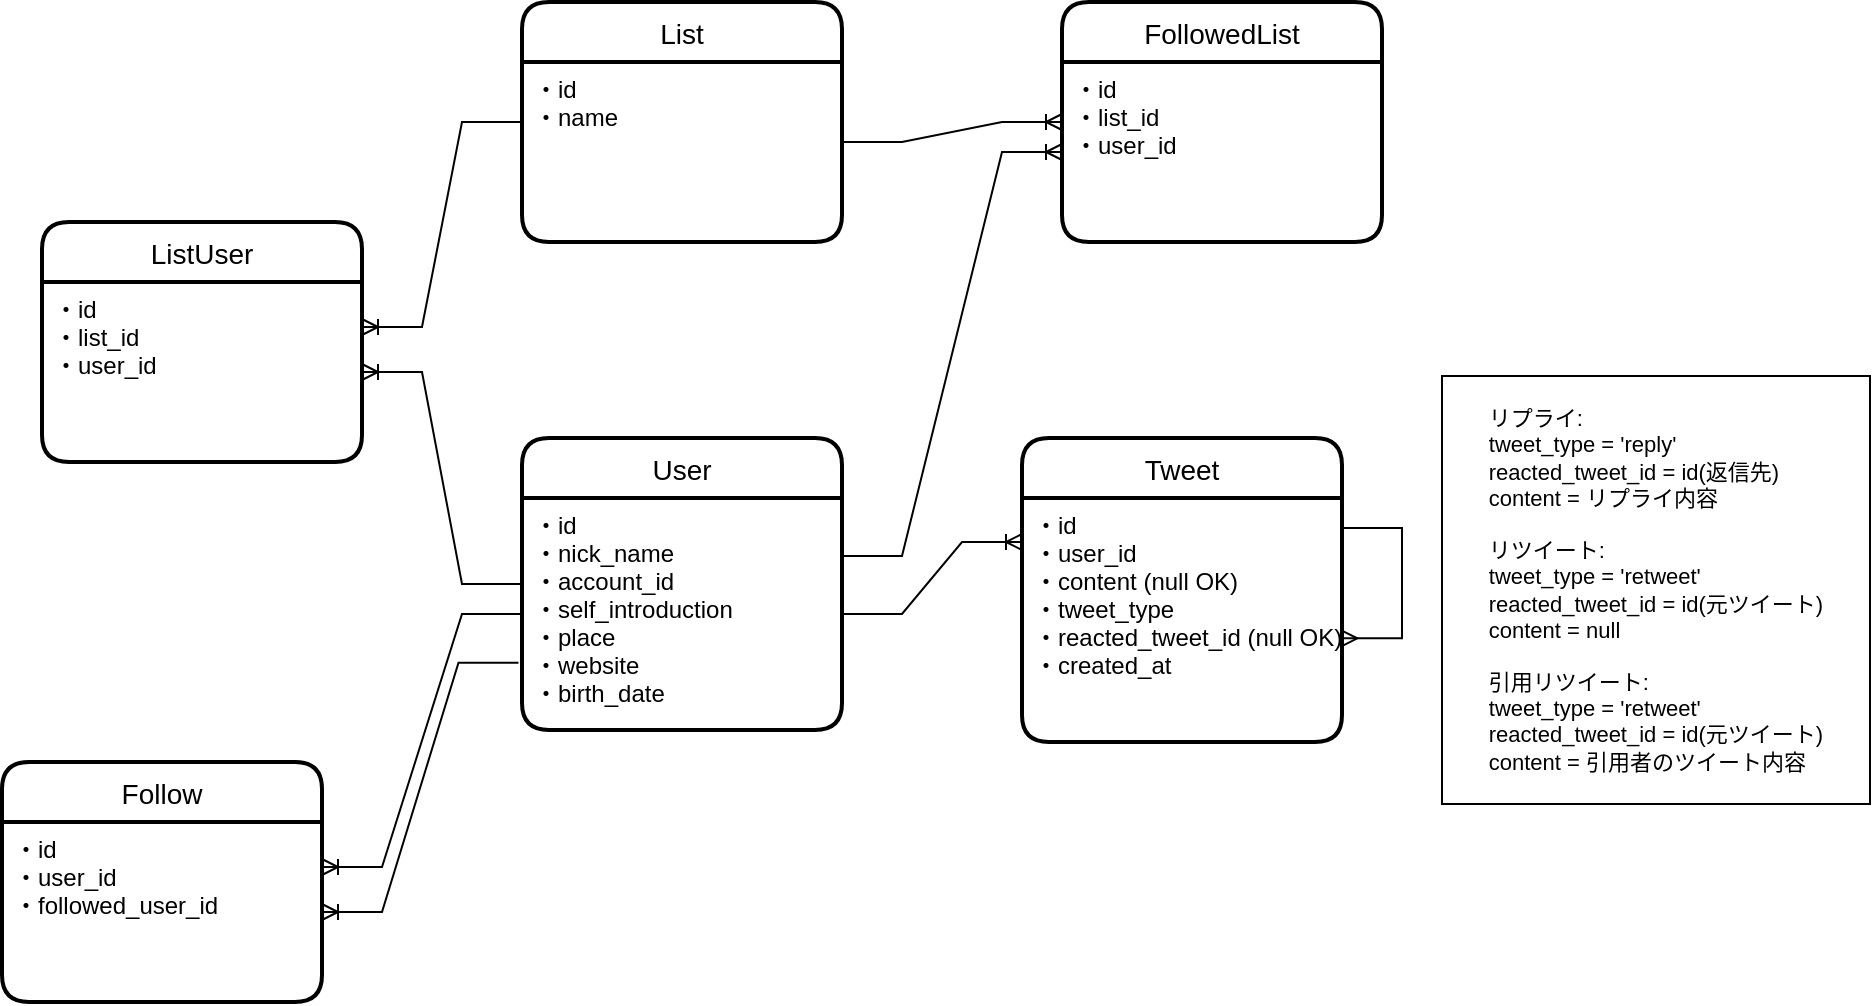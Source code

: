 <mxfile version="20.5.3" type="device"><diagram id="H-fnc7i7k_r5RCSgLp2q" name="ページ1"><mxGraphModel dx="1116" dy="855" grid="1" gridSize="10" guides="1" tooltips="1" connect="1" arrows="1" fold="1" page="1" pageScale="1" pageWidth="1169" pageHeight="827" math="0" shadow="0"><root><mxCell id="0"/><mxCell id="1" parent="0"/><mxCell id="YwduQYft7ZohkLFuqiN3-27" value="User" style="swimlane;childLayout=stackLayout;horizontal=1;startSize=30;horizontalStack=0;rounded=1;fontSize=14;fontStyle=0;strokeWidth=2;resizeParent=0;resizeLast=1;shadow=0;dashed=0;align=center;" vertex="1" parent="1"><mxGeometry x="410" y="368" width="160" height="146" as="geometry"/></mxCell><mxCell id="YwduQYft7ZohkLFuqiN3-28" value="・id&#10;・nick_name&#10;・account_id&#10;・self_introduction&#10;・place&#10;・website&#10;・birth_date" style="align=left;strokeColor=none;fillColor=none;spacingLeft=4;fontSize=12;verticalAlign=top;resizable=0;rotatable=0;part=1;" vertex="1" parent="YwduQYft7ZohkLFuqiN3-27"><mxGeometry y="30" width="160" height="116" as="geometry"/></mxCell><mxCell id="YwduQYft7ZohkLFuqiN3-29" value="Tweet" style="swimlane;childLayout=stackLayout;horizontal=1;startSize=30;horizontalStack=0;rounded=1;fontSize=14;fontStyle=0;strokeWidth=2;resizeParent=0;resizeLast=1;shadow=0;dashed=0;align=center;" vertex="1" parent="1"><mxGeometry x="660" y="368" width="160" height="152" as="geometry"/></mxCell><mxCell id="YwduQYft7ZohkLFuqiN3-30" value="・id&#10;・user_id&#10;・content (null OK)&#10;・tweet_type&#10;・reacted_tweet_id (null OK)&#10;・created_at&#10;" style="align=left;strokeColor=none;fillColor=none;spacingLeft=4;fontSize=12;verticalAlign=top;resizable=0;rotatable=0;part=1;" vertex="1" parent="YwduQYft7ZohkLFuqiN3-29"><mxGeometry y="30" width="160" height="122" as="geometry"/></mxCell><mxCell id="YwduQYft7ZohkLFuqiN3-31" value="Follow" style="swimlane;childLayout=stackLayout;horizontal=1;startSize=30;horizontalStack=0;rounded=1;fontSize=14;fontStyle=0;strokeWidth=2;resizeParent=0;resizeLast=1;shadow=0;dashed=0;align=center;" vertex="1" parent="1"><mxGeometry x="150" y="530" width="160" height="120" as="geometry"/></mxCell><mxCell id="YwduQYft7ZohkLFuqiN3-32" value="・id&#10;・user_id&#10;・followed_user_id" style="align=left;strokeColor=none;fillColor=none;spacingLeft=4;fontSize=12;verticalAlign=top;resizable=0;rotatable=0;part=1;" vertex="1" parent="YwduQYft7ZohkLFuqiN3-31"><mxGeometry y="30" width="160" height="90" as="geometry"/></mxCell><mxCell id="YwduQYft7ZohkLFuqiN3-33" value="List" style="swimlane;childLayout=stackLayout;horizontal=1;startSize=30;horizontalStack=0;rounded=1;fontSize=14;fontStyle=0;strokeWidth=2;resizeParent=0;resizeLast=1;shadow=0;dashed=0;align=center;" vertex="1" parent="1"><mxGeometry x="410" y="150" width="160" height="120" as="geometry"/></mxCell><mxCell id="YwduQYft7ZohkLFuqiN3-34" value="・id&#10;・name" style="align=left;strokeColor=none;fillColor=none;spacingLeft=4;fontSize=12;verticalAlign=top;resizable=0;rotatable=0;part=1;" vertex="1" parent="YwduQYft7ZohkLFuqiN3-33"><mxGeometry y="30" width="160" height="90" as="geometry"/></mxCell><mxCell id="YwduQYft7ZohkLFuqiN3-35" value="ListUser" style="swimlane;childLayout=stackLayout;horizontal=1;startSize=30;horizontalStack=0;rounded=1;fontSize=14;fontStyle=0;strokeWidth=2;resizeParent=0;resizeLast=1;shadow=0;dashed=0;align=center;" vertex="1" parent="1"><mxGeometry x="170" y="260" width="160" height="120" as="geometry"/></mxCell><mxCell id="YwduQYft7ZohkLFuqiN3-36" value="・id&#10;・list_id&#10;・user_id" style="align=left;strokeColor=none;fillColor=none;spacingLeft=4;fontSize=12;verticalAlign=top;resizable=0;rotatable=0;part=1;" vertex="1" parent="YwduQYft7ZohkLFuqiN3-35"><mxGeometry y="30" width="160" height="90" as="geometry"/></mxCell><mxCell id="YwduQYft7ZohkLFuqiN3-41" value="" style="edgeStyle=entityRelationEdgeStyle;fontSize=12;html=1;endArrow=ERoneToMany;rounded=0;entryX=1;entryY=0.5;entryDx=0;entryDy=0;exitX=0;exitY=0.5;exitDx=0;exitDy=0;" edge="1" parent="1" source="YwduQYft7ZohkLFuqiN3-27" target="YwduQYft7ZohkLFuqiN3-36"><mxGeometry width="100" height="100" relative="1" as="geometry"><mxPoint x="410" y="394" as="sourcePoint"/><mxPoint x="510" y="294" as="targetPoint"/></mxGeometry></mxCell><mxCell id="YwduQYft7ZohkLFuqiN3-42" value="" style="edgeStyle=entityRelationEdgeStyle;fontSize=12;html=1;endArrow=ERoneToMany;rounded=0;entryX=1;entryY=0.25;entryDx=0;entryDy=0;exitX=0;exitY=0.5;exitDx=0;exitDy=0;" edge="1" parent="1" source="YwduQYft7ZohkLFuqiN3-33" target="YwduQYft7ZohkLFuqiN3-36"><mxGeometry width="100" height="100" relative="1" as="geometry"><mxPoint x="390" y="236.0" as="sourcePoint"/><mxPoint x="310" y="130" as="targetPoint"/></mxGeometry></mxCell><mxCell id="YwduQYft7ZohkLFuqiN3-43" value="" style="edgeStyle=entityRelationEdgeStyle;fontSize=12;html=1;endArrow=ERoneToMany;rounded=0;exitX=1;exitY=0.5;exitDx=0;exitDy=0;" edge="1" parent="1" source="YwduQYft7ZohkLFuqiN3-28"><mxGeometry width="100" height="100" relative="1" as="geometry"><mxPoint x="560" y="520" as="sourcePoint"/><mxPoint x="660" y="420" as="targetPoint"/></mxGeometry></mxCell><mxCell id="YwduQYft7ZohkLFuqiN3-44" value="" style="edgeStyle=entityRelationEdgeStyle;fontSize=12;html=1;endArrow=ERoneToMany;rounded=0;entryX=1;entryY=0.5;entryDx=0;entryDy=0;exitX=-0.011;exitY=0.71;exitDx=0;exitDy=0;exitPerimeter=0;" edge="1" parent="1" source="YwduQYft7ZohkLFuqiN3-28" target="YwduQYft7ZohkLFuqiN3-32"><mxGeometry width="100" height="100" relative="1" as="geometry"><mxPoint x="570" y="430" as="sourcePoint"/><mxPoint x="670" y="330" as="targetPoint"/></mxGeometry></mxCell><mxCell id="YwduQYft7ZohkLFuqiN3-45" value="FollowedList" style="swimlane;childLayout=stackLayout;horizontal=1;startSize=30;horizontalStack=0;rounded=1;fontSize=14;fontStyle=0;strokeWidth=2;resizeParent=0;resizeLast=1;shadow=0;dashed=0;align=center;" vertex="1" parent="1"><mxGeometry x="680" y="150" width="160" height="120" as="geometry"/></mxCell><mxCell id="YwduQYft7ZohkLFuqiN3-46" value="・id&#10;・list_id&#10;・user_id" style="align=left;strokeColor=none;fillColor=none;spacingLeft=4;fontSize=12;verticalAlign=top;resizable=0;rotatable=0;part=1;" vertex="1" parent="YwduQYft7ZohkLFuqiN3-45"><mxGeometry y="30" width="160" height="90" as="geometry"/></mxCell><mxCell id="YwduQYft7ZohkLFuqiN3-47" value="" style="edgeStyle=entityRelationEdgeStyle;fontSize=12;html=1;endArrow=ERoneToMany;rounded=0;entryX=0;entryY=0.5;entryDx=0;entryDy=0;" edge="1" parent="1" target="YwduQYft7ZohkLFuqiN3-45"><mxGeometry width="100" height="100" relative="1" as="geometry"><mxPoint x="570" y="220" as="sourcePoint"/><mxPoint x="670" y="120" as="targetPoint"/></mxGeometry></mxCell><mxCell id="YwduQYft7ZohkLFuqiN3-48" value="" style="edgeStyle=entityRelationEdgeStyle;fontSize=12;html=1;endArrow=ERoneToMany;rounded=0;exitX=1;exitY=0.25;exitDx=0;exitDy=0;" edge="1" parent="1" target="YwduQYft7ZohkLFuqiN3-46" source="YwduQYft7ZohkLFuqiN3-28"><mxGeometry width="100" height="100" relative="1" as="geometry"><mxPoint x="820" y="430" as="sourcePoint"/><mxPoint x="920" y="330" as="targetPoint"/></mxGeometry></mxCell><mxCell id="YwduQYft7ZohkLFuqiN3-53" value="" style="edgeStyle=entityRelationEdgeStyle;fontSize=12;html=1;endArrow=ERoneToMany;rounded=0;entryX=1;entryY=0.25;entryDx=0;entryDy=0;exitX=0;exitY=0.5;exitDx=0;exitDy=0;" edge="1" parent="1" source="YwduQYft7ZohkLFuqiN3-28" target="YwduQYft7ZohkLFuqiN3-32"><mxGeometry width="100" height="100" relative="1" as="geometry"><mxPoint x="357.76" y="473.192" as="sourcePoint"/><mxPoint x="260" y="615" as="targetPoint"/></mxGeometry></mxCell><mxCell id="YwduQYft7ZohkLFuqiN3-55" value="" style="edgeStyle=entityRelationEdgeStyle;fontSize=12;html=1;endArrow=ERmany;rounded=0;entryX=0.998;entryY=0.575;entryDx=0;entryDy=0;entryPerimeter=0;" edge="1" parent="1" target="YwduQYft7ZohkLFuqiN3-30"><mxGeometry width="100" height="100" relative="1" as="geometry"><mxPoint x="820" y="413" as="sourcePoint"/><mxPoint x="920" y="313" as="targetPoint"/></mxGeometry></mxCell><mxCell id="YwduQYft7ZohkLFuqiN3-56" value="&lt;div style=&quot;text-align: left; font-size: 11px;&quot;&gt;&lt;span style=&quot;background-color: initial;&quot;&gt;&lt;font style=&quot;font-size: 11px;&quot;&gt;リプライ:&lt;/font&gt;&lt;/span&gt;&lt;/div&gt;&lt;div style=&quot;text-align: left; font-size: 11px;&quot;&gt;&lt;span style=&quot;background-color: initial;&quot;&gt;&lt;font style=&quot;font-size: 11px;&quot;&gt;tweet_type = 'reply'&lt;/font&gt;&lt;/span&gt;&lt;/div&gt;&lt;div style=&quot;text-align: left; font-size: 11px;&quot;&gt;&lt;span style=&quot;background-color: initial;&quot;&gt;&lt;font style=&quot;font-size: 11px;&quot;&gt;reacted_tweet_id = id(返信先)&lt;/font&gt;&lt;/span&gt;&lt;/div&gt;&lt;div style=&quot;text-align: left; font-size: 11px;&quot;&gt;&lt;span style=&quot;background-color: initial;&quot;&gt;&lt;font style=&quot;font-size: 11px;&quot;&gt;content = リプライ内容&lt;/font&gt;&lt;/span&gt;&lt;/div&gt;&lt;div style=&quot;text-align: left; font-size: 11px;&quot;&gt;&lt;span style=&quot;background-color: initial;&quot;&gt;&lt;font style=&quot;font-size: 11px;&quot;&gt;&lt;br&gt;&lt;/font&gt;&lt;/span&gt;&lt;/div&gt;&lt;div style=&quot;text-align: left; font-size: 11px;&quot;&gt;&lt;span style=&quot;background-color: initial;&quot;&gt;&lt;font style=&quot;font-size: 11px;&quot;&gt;リツイート:&lt;/font&gt;&lt;/span&gt;&lt;/div&gt;&lt;div style=&quot;text-align: left; font-size: 11px;&quot;&gt;&lt;font style=&quot;font-size: 11px;&quot;&gt;tweet_type = 'retweet'&lt;/font&gt;&lt;/div&gt;&lt;div style=&quot;text-align: left; font-size: 11px;&quot;&gt;&lt;font style=&quot;font-size: 11px;&quot;&gt;reacted_tweet_id = id(元ツイート)&lt;/font&gt;&lt;/div&gt;&lt;div style=&quot;text-align: left; font-size: 11px;&quot;&gt;&lt;font style=&quot;font-size: 11px;&quot;&gt;content = null&lt;/font&gt;&lt;/div&gt;&lt;div style=&quot;text-align: left; font-size: 11px;&quot;&gt;&lt;font style=&quot;font-size: 11px;&quot;&gt;&lt;br&gt;&lt;/font&gt;&lt;/div&gt;&lt;div style=&quot;text-align: left; font-size: 11px;&quot;&gt;&lt;font style=&quot;font-size: 11px;&quot;&gt;引用リツイート:&lt;/font&gt;&lt;/div&gt;&lt;div style=&quot;text-align: left; font-size: 11px;&quot;&gt;&lt;font style=&quot;font-size: 11px;&quot;&gt;tweet_type = 'retweet'&lt;/font&gt;&lt;/div&gt;&lt;div style=&quot;text-align: left; font-size: 11px;&quot;&gt;&lt;font style=&quot;font-size: 11px;&quot;&gt;reacted_tweet_id = id(元ツイート)&lt;/font&gt;&lt;/div&gt;&lt;div style=&quot;text-align: left; font-size: 11px;&quot;&gt;&lt;font style=&quot;font-size: 11px;&quot;&gt;content = 引用者のツイート内容&lt;/font&gt;&lt;/div&gt;" style="whiteSpace=wrap;html=1;aspect=fixed;" vertex="1" parent="1"><mxGeometry x="870" y="337" width="214" height="214" as="geometry"/></mxCell></root></mxGraphModel></diagram></mxfile>